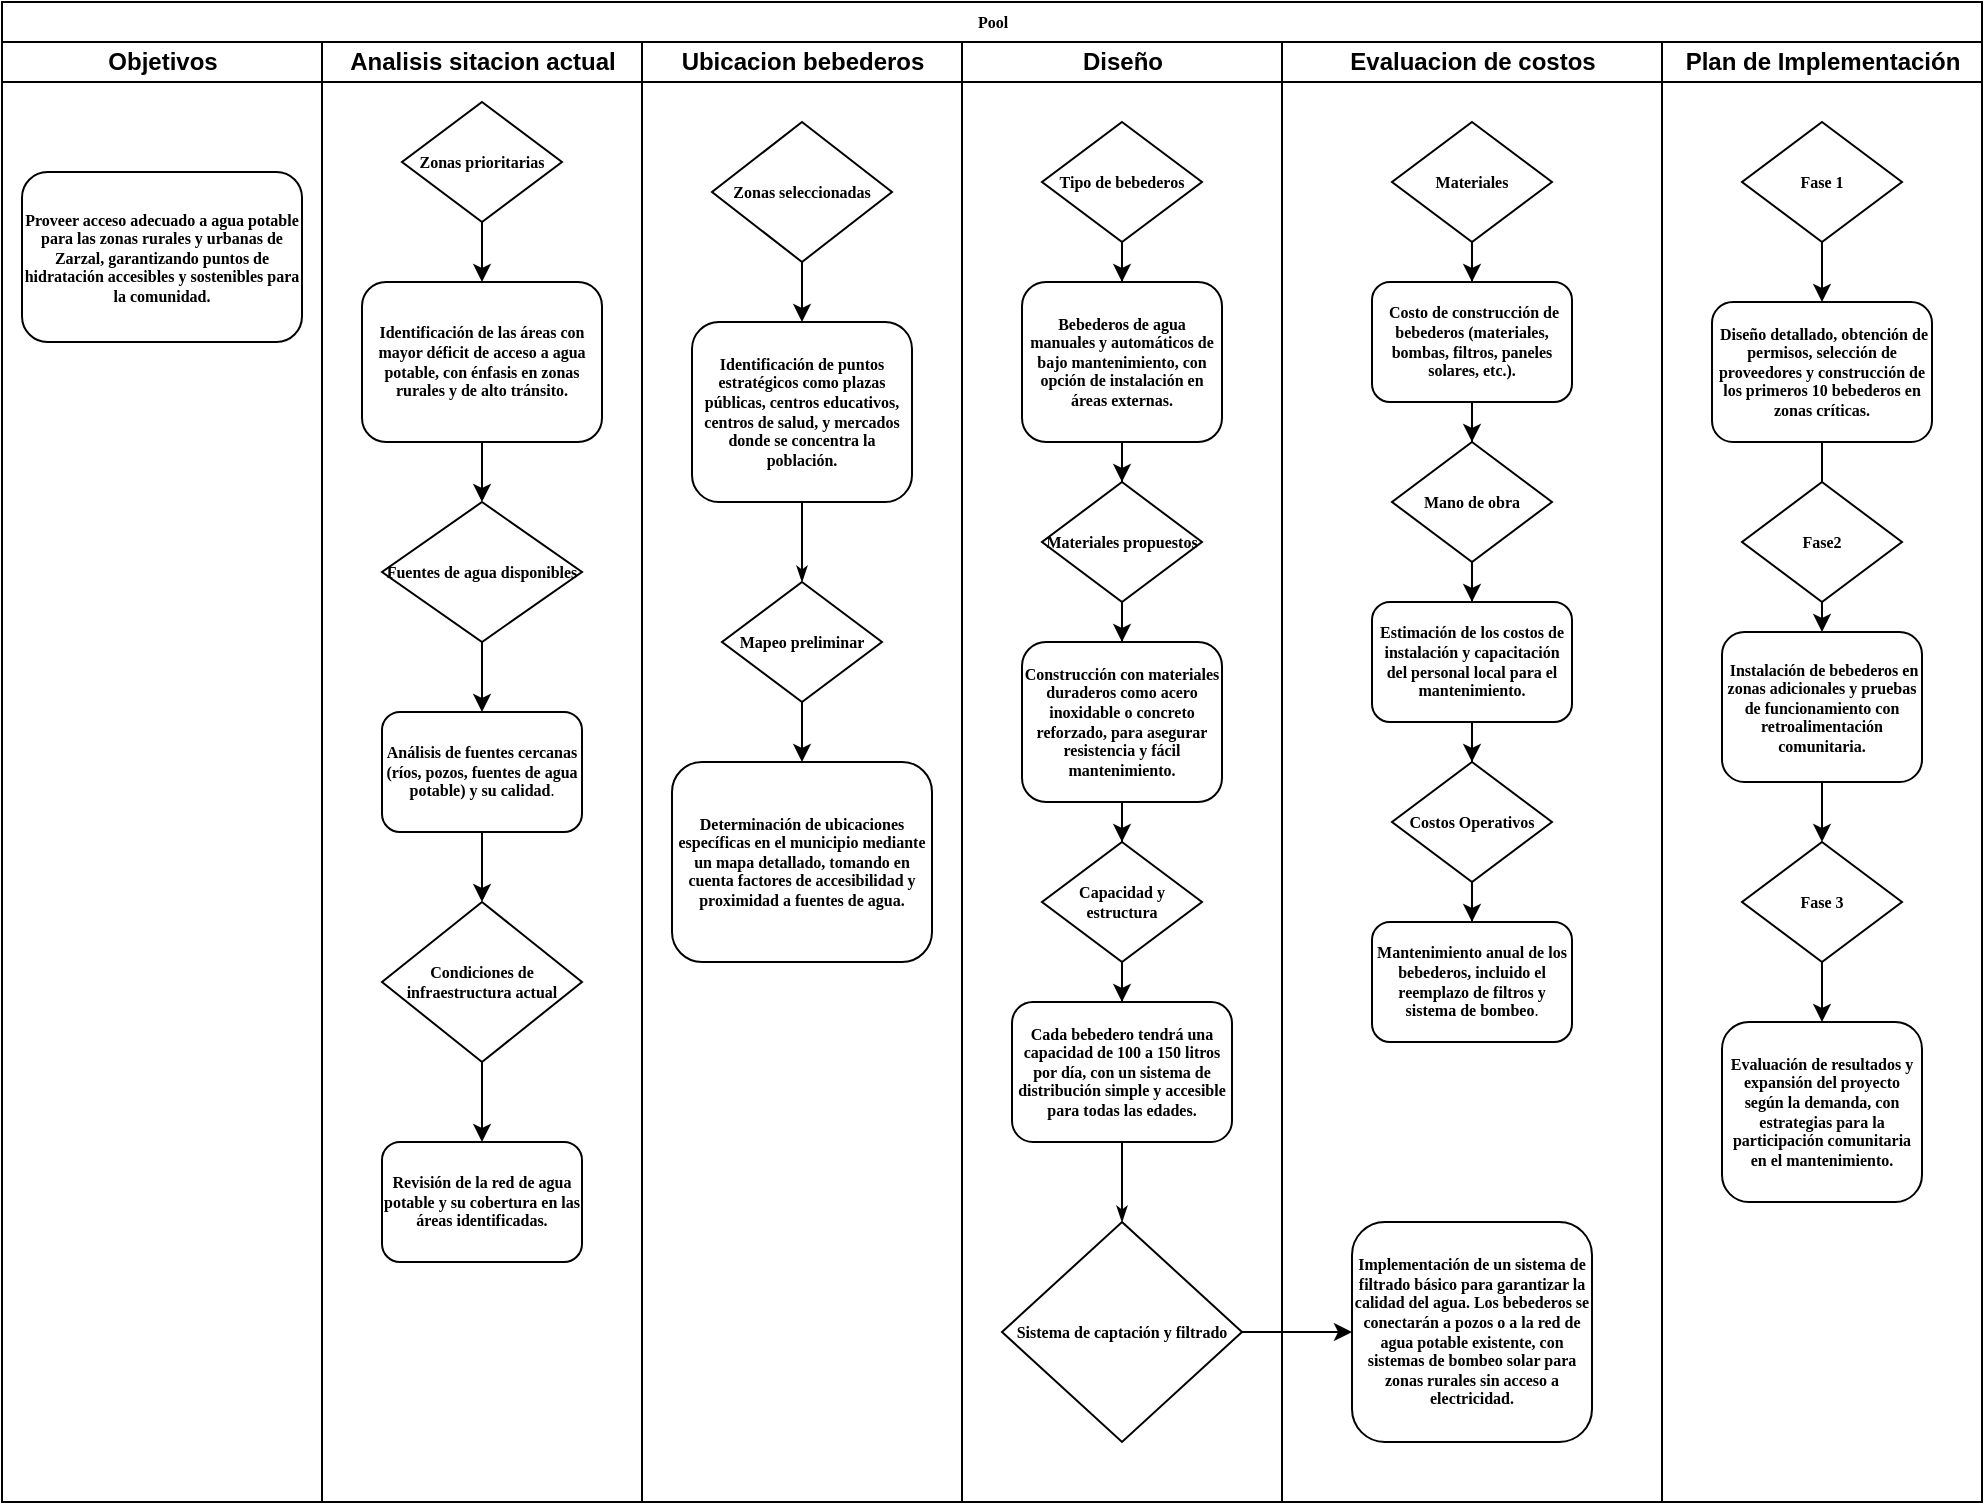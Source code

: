 <mxfile version="25.0.3">
  <diagram name="Page-1" id="74e2e168-ea6b-b213-b513-2b3c1d86103e">
    <mxGraphModel dx="1257" dy="684" grid="1" gridSize="10" guides="1" tooltips="1" connect="1" arrows="1" fold="1" page="1" pageScale="1" pageWidth="1100" pageHeight="850" background="none" math="0" shadow="0">
      <root>
        <mxCell id="0" />
        <mxCell id="1" parent="0" />
        <mxCell id="77e6c97f196da883-1" value="Pool" style="swimlane;html=1;childLayout=stackLayout;startSize=20;rounded=0;shadow=0;labelBackgroundColor=none;strokeWidth=1;fontFamily=Verdana;fontSize=8;align=center;" parent="1" vertex="1">
          <mxGeometry x="70" y="50" width="990" height="750" as="geometry" />
        </mxCell>
        <mxCell id="77e6c97f196da883-2" value="Objetivos" style="swimlane;html=1;startSize=20;" parent="77e6c97f196da883-1" vertex="1">
          <mxGeometry y="20" width="160" height="730" as="geometry" />
        </mxCell>
        <mxCell id="77e6c97f196da883-8" value="Proveer acceso adecuado a agua potable para las zonas rurales y urbanas de Zarzal, garantizando puntos de hidratación accesibles y sostenibles para la comunidad." style="rounded=1;whiteSpace=wrap;html=1;shadow=0;labelBackgroundColor=none;strokeWidth=1;fontFamily=Verdana;fontSize=8;align=center;fontStyle=1" parent="77e6c97f196da883-2" vertex="1">
          <mxGeometry x="10" y="65" width="140" height="85" as="geometry" />
        </mxCell>
        <mxCell id="77e6c97f196da883-3" value="Analisis sitacion actual" style="swimlane;html=1;startSize=20;" parent="77e6c97f196da883-1" vertex="1">
          <mxGeometry x="160" y="20" width="160" height="730" as="geometry" />
        </mxCell>
        <mxCell id="xtVxE9TFLZaD04l9HtAB-4" style="edgeStyle=orthogonalEdgeStyle;rounded=0;orthogonalLoop=1;jettySize=auto;html=1;entryX=0.5;entryY=0;entryDx=0;entryDy=0;" edge="1" parent="77e6c97f196da883-3" source="77e6c97f196da883-11" target="xtVxE9TFLZaD04l9HtAB-3">
          <mxGeometry relative="1" as="geometry" />
        </mxCell>
        <mxCell id="77e6c97f196da883-11" value="&lt;b&gt;Identificación de las áreas con mayor déficit de acceso a agua potable, con énfasis en zonas rurales y de alto tránsito.&lt;/b&gt;" style="rounded=1;whiteSpace=wrap;html=1;shadow=0;labelBackgroundColor=none;strokeWidth=1;fontFamily=Verdana;fontSize=8;align=center;" parent="77e6c97f196da883-3" vertex="1">
          <mxGeometry x="20" y="120" width="120" height="80" as="geometry" />
        </mxCell>
        <mxCell id="xtVxE9TFLZaD04l9HtAB-7" value="" style="edgeStyle=orthogonalEdgeStyle;rounded=0;orthogonalLoop=1;jettySize=auto;html=1;" edge="1" parent="77e6c97f196da883-3" source="77e6c97f196da883-9" target="xtVxE9TFLZaD04l9HtAB-6">
          <mxGeometry relative="1" as="geometry" />
        </mxCell>
        <mxCell id="77e6c97f196da883-9" value="&lt;span style=&quot;background-color: initial;&quot;&gt;&lt;b&gt;Análisis de fuentes cercanas (ríos, pozos, fuentes de agua potable) y su calidad&lt;/b&gt;.&lt;/span&gt;" style="rounded=1;whiteSpace=wrap;html=1;shadow=0;labelBackgroundColor=none;strokeWidth=1;fontFamily=Verdana;fontSize=8;align=center;" parent="77e6c97f196da883-3" vertex="1">
          <mxGeometry x="30" y="335" width="100" height="60" as="geometry" />
        </mxCell>
        <mxCell id="xtVxE9TFLZaD04l9HtAB-2" style="edgeStyle=orthogonalEdgeStyle;rounded=0;orthogonalLoop=1;jettySize=auto;html=1;" edge="1" parent="77e6c97f196da883-3" source="xtVxE9TFLZaD04l9HtAB-1" target="77e6c97f196da883-11">
          <mxGeometry relative="1" as="geometry" />
        </mxCell>
        <mxCell id="xtVxE9TFLZaD04l9HtAB-1" value="&lt;b&gt;Zonas prioritarias&lt;/b&gt;" style="rhombus;whiteSpace=wrap;html=1;rounded=0;shadow=0;labelBackgroundColor=none;strokeWidth=1;fontFamily=Verdana;fontSize=8;align=center;" vertex="1" parent="77e6c97f196da883-3">
          <mxGeometry x="40" y="30" width="80" height="60" as="geometry" />
        </mxCell>
        <mxCell id="xtVxE9TFLZaD04l9HtAB-5" value="" style="edgeStyle=orthogonalEdgeStyle;rounded=0;orthogonalLoop=1;jettySize=auto;html=1;" edge="1" parent="77e6c97f196da883-3" source="xtVxE9TFLZaD04l9HtAB-3" target="77e6c97f196da883-9">
          <mxGeometry relative="1" as="geometry" />
        </mxCell>
        <mxCell id="xtVxE9TFLZaD04l9HtAB-3" value="&lt;b&gt;Fuentes de agua disponibles&lt;/b&gt;" style="rhombus;whiteSpace=wrap;html=1;rounded=0;shadow=0;labelBackgroundColor=none;strokeWidth=1;fontFamily=Verdana;fontSize=8;align=center;" vertex="1" parent="77e6c97f196da883-3">
          <mxGeometry x="30" y="230" width="100" height="70" as="geometry" />
        </mxCell>
        <mxCell id="xtVxE9TFLZaD04l9HtAB-9" value="" style="edgeStyle=orthogonalEdgeStyle;rounded=0;orthogonalLoop=1;jettySize=auto;html=1;" edge="1" parent="77e6c97f196da883-3" source="xtVxE9TFLZaD04l9HtAB-6" target="xtVxE9TFLZaD04l9HtAB-8">
          <mxGeometry relative="1" as="geometry" />
        </mxCell>
        <mxCell id="xtVxE9TFLZaD04l9HtAB-6" value="&lt;b&gt;Condiciones de infraestructura actual&lt;/b&gt;" style="rhombus;whiteSpace=wrap;html=1;rounded=0;shadow=0;labelBackgroundColor=none;strokeWidth=1;fontFamily=Verdana;fontSize=8;align=center;" vertex="1" parent="77e6c97f196da883-3">
          <mxGeometry x="30" y="430" width="100" height="80" as="geometry" />
        </mxCell>
        <mxCell id="xtVxE9TFLZaD04l9HtAB-8" value="&lt;span style=&quot;background-color: initial;&quot;&gt;&lt;b&gt;Revisión de la red de agua potable y su cobertura en las áreas identificadas.&lt;/b&gt;&lt;/span&gt;" style="rounded=1;whiteSpace=wrap;html=1;shadow=0;labelBackgroundColor=none;strokeWidth=1;fontFamily=Verdana;fontSize=8;align=center;" vertex="1" parent="77e6c97f196da883-3">
          <mxGeometry x="30" y="550" width="100" height="60" as="geometry" />
        </mxCell>
        <mxCell id="77e6c97f196da883-4" value="Ubicacion bebederos" style="swimlane;html=1;startSize=20;" parent="77e6c97f196da883-1" vertex="1">
          <mxGeometry x="320" y="20" width="160" height="730" as="geometry" />
        </mxCell>
        <mxCell id="77e6c97f196da883-12" value="&lt;b&gt;Identificación de puntos estratégicos como plazas públicas, centros educativos, centros de salud, y mercados donde se concentra la población.&lt;/b&gt;" style="rounded=1;whiteSpace=wrap;html=1;shadow=0;labelBackgroundColor=none;strokeWidth=1;fontFamily=Verdana;fontSize=8;align=center;" parent="77e6c97f196da883-4" vertex="1">
          <mxGeometry x="25" y="140" width="110" height="90" as="geometry" />
        </mxCell>
        <mxCell id="xtVxE9TFLZaD04l9HtAB-15" style="edgeStyle=orthogonalEdgeStyle;rounded=0;orthogonalLoop=1;jettySize=auto;html=1;exitX=0.5;exitY=1;exitDx=0;exitDy=0;entryX=0.5;entryY=0;entryDx=0;entryDy=0;" edge="1" parent="77e6c97f196da883-4" source="77e6c97f196da883-13" target="xtVxE9TFLZaD04l9HtAB-14">
          <mxGeometry relative="1" as="geometry" />
        </mxCell>
        <mxCell id="77e6c97f196da883-13" value="&lt;b&gt;Mapeo preliminar&lt;/b&gt;" style="rhombus;whiteSpace=wrap;html=1;rounded=0;shadow=0;labelBackgroundColor=none;strokeWidth=1;fontFamily=Verdana;fontSize=8;align=center;" parent="77e6c97f196da883-4" vertex="1">
          <mxGeometry x="40" y="270" width="80" height="60" as="geometry" />
        </mxCell>
        <mxCell id="77e6c97f196da883-29" style="edgeStyle=orthogonalEdgeStyle;rounded=1;html=1;labelBackgroundColor=none;startArrow=none;startFill=0;startSize=5;endArrow=classicThin;endFill=1;endSize=5;jettySize=auto;orthogonalLoop=1;strokeWidth=1;fontFamily=Verdana;fontSize=8" parent="77e6c97f196da883-4" source="77e6c97f196da883-12" target="77e6c97f196da883-13" edge="1">
          <mxGeometry relative="1" as="geometry" />
        </mxCell>
        <mxCell id="xtVxE9TFLZaD04l9HtAB-13" value="" style="edgeStyle=orthogonalEdgeStyle;rounded=0;orthogonalLoop=1;jettySize=auto;html=1;" edge="1" parent="77e6c97f196da883-4" source="xtVxE9TFLZaD04l9HtAB-10" target="77e6c97f196da883-12">
          <mxGeometry relative="1" as="geometry" />
        </mxCell>
        <mxCell id="xtVxE9TFLZaD04l9HtAB-10" value="&lt;b&gt;Zonas seleccionadas&lt;/b&gt;" style="rhombus;whiteSpace=wrap;html=1;rounded=0;shadow=0;labelBackgroundColor=none;strokeWidth=1;fontFamily=Verdana;fontSize=8;align=center;" vertex="1" parent="77e6c97f196da883-4">
          <mxGeometry x="35" y="40" width="90" height="70" as="geometry" />
        </mxCell>
        <mxCell id="xtVxE9TFLZaD04l9HtAB-14" value="&lt;b&gt;Determinación de ubicaciones específicas en el municipio mediante un mapa detallado, tomando en cuenta factores de accesibilidad y proximidad a fuentes de agua.&lt;/b&gt;" style="rounded=1;whiteSpace=wrap;html=1;shadow=0;labelBackgroundColor=none;strokeWidth=1;fontFamily=Verdana;fontSize=8;align=center;" vertex="1" parent="77e6c97f196da883-4">
          <mxGeometry x="15" y="360" width="130" height="100" as="geometry" />
        </mxCell>
        <mxCell id="77e6c97f196da883-5" value="Diseño" style="swimlane;html=1;startSize=20;" parent="77e6c97f196da883-1" vertex="1">
          <mxGeometry x="480" y="20" width="160" height="730" as="geometry" />
        </mxCell>
        <mxCell id="xtVxE9TFLZaD04l9HtAB-19" value="" style="edgeStyle=orthogonalEdgeStyle;rounded=0;orthogonalLoop=1;jettySize=auto;html=1;" edge="1" parent="77e6c97f196da883-5" source="77e6c97f196da883-15" target="77e6c97f196da883-16">
          <mxGeometry relative="1" as="geometry" />
        </mxCell>
        <mxCell id="77e6c97f196da883-15" value="&lt;b&gt;Bebederos de agua manuales y automáticos de bajo mantenimiento, con opción de instalación en áreas externas.&lt;/b&gt;" style="rounded=1;whiteSpace=wrap;html=1;shadow=0;labelBackgroundColor=none;strokeWidth=1;fontFamily=Verdana;fontSize=8;align=center;" parent="77e6c97f196da883-5" vertex="1">
          <mxGeometry x="30" y="120" width="100" height="80" as="geometry" />
        </mxCell>
        <mxCell id="xtVxE9TFLZaD04l9HtAB-20" value="" style="edgeStyle=orthogonalEdgeStyle;rounded=0;orthogonalLoop=1;jettySize=auto;html=1;" edge="1" parent="77e6c97f196da883-5" source="77e6c97f196da883-16" target="77e6c97f196da883-17">
          <mxGeometry relative="1" as="geometry" />
        </mxCell>
        <mxCell id="77e6c97f196da883-16" value="&lt;b&gt;Materiales propuestos&lt;/b&gt;" style="rhombus;whiteSpace=wrap;html=1;rounded=0;shadow=0;labelBackgroundColor=none;strokeWidth=1;fontFamily=Verdana;fontSize=8;align=center;" parent="77e6c97f196da883-5" vertex="1">
          <mxGeometry x="40" y="220" width="80" height="60" as="geometry" />
        </mxCell>
        <mxCell id="xtVxE9TFLZaD04l9HtAB-35" value="" style="edgeStyle=orthogonalEdgeStyle;rounded=0;orthogonalLoop=1;jettySize=auto;html=1;" edge="1" parent="77e6c97f196da883-5" source="77e6c97f196da883-17" target="xtVxE9TFLZaD04l9HtAB-32">
          <mxGeometry relative="1" as="geometry" />
        </mxCell>
        <mxCell id="77e6c97f196da883-17" value="&lt;b&gt;Construcción con materiales duraderos como acero inoxidable o concreto reforzado, para asegurar resistencia y fácil mantenimiento.&lt;/b&gt;" style="rounded=1;whiteSpace=wrap;html=1;shadow=0;labelBackgroundColor=none;strokeWidth=1;fontFamily=Verdana;fontSize=8;align=center;" parent="77e6c97f196da883-5" vertex="1">
          <mxGeometry x="30" y="300" width="100" height="80" as="geometry" />
        </mxCell>
        <mxCell id="77e6c97f196da883-19" value="&lt;span style=&quot;background-color: initial;&quot;&gt;&lt;b&gt;Cada bebedero tendrá una capacidad de 100 a 150 litros por día, con un sistema de distribución simple y accesible para todas las edades.&lt;/b&gt;&lt;/span&gt;" style="rounded=1;whiteSpace=wrap;html=1;shadow=0;labelBackgroundColor=none;strokeWidth=1;fontFamily=Verdana;fontSize=8;align=center;" parent="77e6c97f196da883-5" vertex="1">
          <mxGeometry x="25" y="480" width="110" height="70" as="geometry" />
        </mxCell>
        <mxCell id="77e6c97f196da883-20" value="&lt;b&gt;Sistema de captación y filtrado&lt;/b&gt;" style="rhombus;whiteSpace=wrap;html=1;rounded=0;shadow=0;labelBackgroundColor=none;strokeWidth=1;fontFamily=Verdana;fontSize=8;align=center;" parent="77e6c97f196da883-5" vertex="1">
          <mxGeometry x="20" y="590" width="120" height="110" as="geometry" />
        </mxCell>
        <mxCell id="77e6c97f196da883-36" style="edgeStyle=orthogonalEdgeStyle;rounded=1;html=1;labelBackgroundColor=none;startArrow=none;startFill=0;startSize=5;endArrow=classicThin;endFill=1;endSize=5;jettySize=auto;orthogonalLoop=1;strokeWidth=1;fontFamily=Verdana;fontSize=8" parent="77e6c97f196da883-5" source="77e6c97f196da883-19" target="77e6c97f196da883-20" edge="1">
          <mxGeometry relative="1" as="geometry" />
        </mxCell>
        <mxCell id="xtVxE9TFLZaD04l9HtAB-17" value="" style="edgeStyle=orthogonalEdgeStyle;rounded=0;orthogonalLoop=1;jettySize=auto;html=1;" edge="1" parent="77e6c97f196da883-5" source="xtVxE9TFLZaD04l9HtAB-16" target="77e6c97f196da883-15">
          <mxGeometry relative="1" as="geometry" />
        </mxCell>
        <mxCell id="xtVxE9TFLZaD04l9HtAB-16" value="&lt;b&gt;Tipo de bebederos&lt;/b&gt;" style="rhombus;whiteSpace=wrap;html=1;rounded=0;shadow=0;labelBackgroundColor=none;strokeWidth=1;fontFamily=Verdana;fontSize=8;align=center;" vertex="1" parent="77e6c97f196da883-5">
          <mxGeometry x="40" y="40" width="80" height="60" as="geometry" />
        </mxCell>
        <mxCell id="xtVxE9TFLZaD04l9HtAB-39" value="" style="edgeStyle=orthogonalEdgeStyle;rounded=0;orthogonalLoop=1;jettySize=auto;html=1;" edge="1" parent="77e6c97f196da883-5" source="xtVxE9TFLZaD04l9HtAB-32" target="77e6c97f196da883-19">
          <mxGeometry relative="1" as="geometry" />
        </mxCell>
        <mxCell id="xtVxE9TFLZaD04l9HtAB-32" value="&lt;b&gt;Capacidad y estructura&lt;/b&gt;" style="rhombus;whiteSpace=wrap;html=1;rounded=0;shadow=0;labelBackgroundColor=none;strokeWidth=1;fontFamily=Verdana;fontSize=8;align=center;" vertex="1" parent="77e6c97f196da883-5">
          <mxGeometry x="40" y="400" width="80" height="60" as="geometry" />
        </mxCell>
        <mxCell id="77e6c97f196da883-6" value="Evaluacion de costos" style="swimlane;html=1;startSize=20;" parent="77e6c97f196da883-1" vertex="1">
          <mxGeometry x="640" y="20" width="190" height="730" as="geometry" />
        </mxCell>
        <mxCell id="xtVxE9TFLZaD04l9HtAB-59" value="" style="edgeStyle=orthogonalEdgeStyle;rounded=0;orthogonalLoop=1;jettySize=auto;html=1;" edge="1" parent="77e6c97f196da883-6" source="77e6c97f196da883-18" target="xtVxE9TFLZaD04l9HtAB-58">
          <mxGeometry relative="1" as="geometry" />
        </mxCell>
        <mxCell id="77e6c97f196da883-18" value="&lt;b&gt;&amp;nbsp;Costo de construcción de bebederos (materiales, bombas, filtros, paneles solares, etc.).&lt;/b&gt;" style="rounded=1;whiteSpace=wrap;html=1;shadow=0;labelBackgroundColor=none;strokeWidth=1;fontFamily=Verdana;fontSize=8;align=center;" parent="77e6c97f196da883-6" vertex="1">
          <mxGeometry x="45" y="120" width="100" height="60" as="geometry" />
        </mxCell>
        <mxCell id="xtVxE9TFLZaD04l9HtAB-62" value="" style="edgeStyle=orthogonalEdgeStyle;rounded=0;orthogonalLoop=1;jettySize=auto;html=1;" edge="1" parent="77e6c97f196da883-6" source="77e6c97f196da883-21" target="xtVxE9TFLZaD04l9HtAB-61">
          <mxGeometry relative="1" as="geometry" />
        </mxCell>
        <mxCell id="77e6c97f196da883-21" value="&lt;b&gt;Estimación de los costos de instalación y capacitación del personal local para el mantenimiento.&lt;/b&gt;" style="rounded=1;whiteSpace=wrap;html=1;shadow=0;labelBackgroundColor=none;strokeWidth=1;fontFamily=Verdana;fontSize=8;align=center;" parent="77e6c97f196da883-6" vertex="1">
          <mxGeometry x="45" y="280" width="100" height="60" as="geometry" />
        </mxCell>
        <mxCell id="77e6c97f196da883-23" value="&lt;b&gt;Implementación de un sistema de filtrado básico para garantizar la calidad del agua. Los bebederos se conectarán a pozos o a la red de agua potable existente, con sistemas de bombeo solar para zonas rurales sin acceso a electricidad.&lt;/b&gt;" style="rounded=1;whiteSpace=wrap;html=1;shadow=0;labelBackgroundColor=none;strokeWidth=1;fontFamily=Verdana;fontSize=8;align=center;" parent="77e6c97f196da883-6" vertex="1">
          <mxGeometry x="35" y="590" width="120" height="110" as="geometry" />
        </mxCell>
        <mxCell id="xtVxE9TFLZaD04l9HtAB-57" value="" style="edgeStyle=orthogonalEdgeStyle;rounded=0;orthogonalLoop=1;jettySize=auto;html=1;" edge="1" parent="77e6c97f196da883-6" source="xtVxE9TFLZaD04l9HtAB-56" target="77e6c97f196da883-18">
          <mxGeometry relative="1" as="geometry" />
        </mxCell>
        <mxCell id="xtVxE9TFLZaD04l9HtAB-56" value="&lt;b&gt;Materiales&lt;/b&gt;" style="rhombus;whiteSpace=wrap;html=1;rounded=0;shadow=0;labelBackgroundColor=none;strokeWidth=1;fontFamily=Verdana;fontSize=8;align=center;" vertex="1" parent="77e6c97f196da883-6">
          <mxGeometry x="55" y="40" width="80" height="60" as="geometry" />
        </mxCell>
        <mxCell id="xtVxE9TFLZaD04l9HtAB-60" value="" style="edgeStyle=orthogonalEdgeStyle;rounded=0;orthogonalLoop=1;jettySize=auto;html=1;" edge="1" parent="77e6c97f196da883-6" source="xtVxE9TFLZaD04l9HtAB-58" target="77e6c97f196da883-21">
          <mxGeometry relative="1" as="geometry" />
        </mxCell>
        <mxCell id="xtVxE9TFLZaD04l9HtAB-58" value="&lt;b&gt;Mano de obra&lt;/b&gt;" style="rhombus;whiteSpace=wrap;html=1;rounded=0;shadow=0;labelBackgroundColor=none;strokeWidth=1;fontFamily=Verdana;fontSize=8;align=center;" vertex="1" parent="77e6c97f196da883-6">
          <mxGeometry x="55" y="200" width="80" height="60" as="geometry" />
        </mxCell>
        <mxCell id="xtVxE9TFLZaD04l9HtAB-64" value="" style="edgeStyle=orthogonalEdgeStyle;rounded=0;orthogonalLoop=1;jettySize=auto;html=1;" edge="1" parent="77e6c97f196da883-6" source="xtVxE9TFLZaD04l9HtAB-61" target="xtVxE9TFLZaD04l9HtAB-63">
          <mxGeometry relative="1" as="geometry" />
        </mxCell>
        <mxCell id="xtVxE9TFLZaD04l9HtAB-61" value="&lt;b&gt;Costos Operativos&lt;/b&gt;" style="rhombus;whiteSpace=wrap;html=1;rounded=0;shadow=0;labelBackgroundColor=none;strokeWidth=1;fontFamily=Verdana;fontSize=8;align=center;" vertex="1" parent="77e6c97f196da883-6">
          <mxGeometry x="55" y="360" width="80" height="60" as="geometry" />
        </mxCell>
        <mxCell id="xtVxE9TFLZaD04l9HtAB-63" value="&lt;b&gt;Mantenimiento anual de los bebederos, incluido el reemplazo de filtros y sistema de bombeo&lt;/b&gt;." style="rounded=1;whiteSpace=wrap;html=1;shadow=0;labelBackgroundColor=none;strokeWidth=1;fontFamily=Verdana;fontSize=8;align=center;" vertex="1" parent="77e6c97f196da883-6">
          <mxGeometry x="45" y="440" width="100" height="60" as="geometry" />
        </mxCell>
        <mxCell id="77e6c97f196da883-7" value="Plan de Implementación" style="swimlane;html=1;startSize=20;" parent="77e6c97f196da883-1" vertex="1">
          <mxGeometry x="830" y="20" width="160" height="730" as="geometry" />
        </mxCell>
        <mxCell id="xtVxE9TFLZaD04l9HtAB-74" value="" style="edgeStyle=orthogonalEdgeStyle;rounded=0;orthogonalLoop=1;jettySize=auto;html=1;" edge="1" parent="77e6c97f196da883-7" source="77e6c97f196da883-24" target="xtVxE9TFLZaD04l9HtAB-69">
          <mxGeometry relative="1" as="geometry" />
        </mxCell>
        <mxCell id="77e6c97f196da883-24" value="&lt;b&gt;&amp;nbsp;Diseño detallado, obtención de permisos, selección de proveedores y construcción de los primeros 10 bebederos en zonas críticas.&lt;/b&gt;" style="rounded=1;whiteSpace=wrap;html=1;shadow=0;labelBackgroundColor=none;strokeWidth=1;fontFamily=Verdana;fontSize=8;align=center;" parent="77e6c97f196da883-7" vertex="1">
          <mxGeometry x="25" y="130" width="110" height="70" as="geometry" />
        </mxCell>
        <mxCell id="xtVxE9TFLZaD04l9HtAB-71" value="" style="edgeStyle=orthogonalEdgeStyle;rounded=0;orthogonalLoop=1;jettySize=auto;html=1;" edge="1" parent="77e6c97f196da883-7" source="xtVxE9TFLZaD04l9HtAB-65" target="77e6c97f196da883-24">
          <mxGeometry relative="1" as="geometry" />
        </mxCell>
        <mxCell id="xtVxE9TFLZaD04l9HtAB-65" value="&lt;b&gt;Fase 1&lt;/b&gt;" style="rhombus;whiteSpace=wrap;html=1;rounded=0;shadow=0;labelBackgroundColor=none;strokeWidth=1;fontFamily=Verdana;fontSize=8;align=center;" vertex="1" parent="77e6c97f196da883-7">
          <mxGeometry x="40" y="40" width="80" height="60" as="geometry" />
        </mxCell>
        <mxCell id="xtVxE9TFLZaD04l9HtAB-66" value="&lt;b&gt;Fase2&lt;/b&gt;" style="rhombus;whiteSpace=wrap;html=1;rounded=0;shadow=0;labelBackgroundColor=none;strokeWidth=1;fontFamily=Verdana;fontSize=8;align=center;" vertex="1" parent="77e6c97f196da883-7">
          <mxGeometry x="40" y="220" width="80" height="60" as="geometry" />
        </mxCell>
        <mxCell id="xtVxE9TFLZaD04l9HtAB-76" value="" style="edgeStyle=orthogonalEdgeStyle;rounded=0;orthogonalLoop=1;jettySize=auto;html=1;" edge="1" parent="77e6c97f196da883-7" source="xtVxE9TFLZaD04l9HtAB-67" target="xtVxE9TFLZaD04l9HtAB-68">
          <mxGeometry relative="1" as="geometry" />
        </mxCell>
        <mxCell id="xtVxE9TFLZaD04l9HtAB-67" value="&lt;b&gt;Fase 3&lt;/b&gt;" style="rhombus;whiteSpace=wrap;html=1;rounded=0;shadow=0;labelBackgroundColor=none;strokeWidth=1;fontFamily=Verdana;fontSize=8;align=center;" vertex="1" parent="77e6c97f196da883-7">
          <mxGeometry x="40" y="400" width="80" height="60" as="geometry" />
        </mxCell>
        <mxCell id="xtVxE9TFLZaD04l9HtAB-68" value="&lt;b&gt;Evaluación de resultados y expansión del proyecto según la demanda, con estrategias para la participación comunitaria en el mantenimiento.&lt;/b&gt;" style="rounded=1;whiteSpace=wrap;html=1;shadow=0;labelBackgroundColor=none;strokeWidth=1;fontFamily=Verdana;fontSize=8;align=center;" vertex="1" parent="77e6c97f196da883-7">
          <mxGeometry x="30" y="490" width="100" height="90" as="geometry" />
        </mxCell>
        <mxCell id="xtVxE9TFLZaD04l9HtAB-75" value="" style="edgeStyle=orthogonalEdgeStyle;rounded=0;orthogonalLoop=1;jettySize=auto;html=1;" edge="1" parent="77e6c97f196da883-7" source="xtVxE9TFLZaD04l9HtAB-69" target="xtVxE9TFLZaD04l9HtAB-67">
          <mxGeometry relative="1" as="geometry" />
        </mxCell>
        <mxCell id="xtVxE9TFLZaD04l9HtAB-69" value="&lt;b&gt;&amp;nbsp;Instalación de bebederos en zonas adicionales y pruebas de funcionamiento con retroalimentación comunitaria.&lt;/b&gt;" style="rounded=1;whiteSpace=wrap;html=1;shadow=0;labelBackgroundColor=none;strokeWidth=1;fontFamily=Verdana;fontSize=8;align=center;" vertex="1" parent="77e6c97f196da883-7">
          <mxGeometry x="30" y="295" width="100" height="75" as="geometry" />
        </mxCell>
        <mxCell id="xtVxE9TFLZaD04l9HtAB-54" value="" style="edgeStyle=orthogonalEdgeStyle;rounded=0;orthogonalLoop=1;jettySize=auto;html=1;" edge="1" parent="77e6c97f196da883-1" source="77e6c97f196da883-20" target="77e6c97f196da883-23">
          <mxGeometry relative="1" as="geometry" />
        </mxCell>
      </root>
    </mxGraphModel>
  </diagram>
</mxfile>
